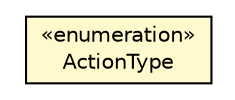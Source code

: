 #!/usr/local/bin/dot
#
# Class diagram 
# Generated by UMLGraph version R5_6-24-gf6e263 (http://www.umlgraph.org/)
#

digraph G {
	edge [fontname="Helvetica",fontsize=10,labelfontname="Helvetica",labelfontsize=10];
	node [fontname="Helvetica",fontsize=10,shape=plaintext];
	nodesep=0.25;
	ranksep=0.5;
	rankdir=LR;
	// com.gwtplatform.carstore.client.application.event.ChangeActionBarEvent.ActionType
	c129177 [label=<<table title="com.gwtplatform.carstore.client.application.event.ChangeActionBarEvent.ActionType" border="0" cellborder="1" cellspacing="0" cellpadding="2" port="p" bgcolor="lemonChiffon" href="./ChangeActionBarEvent.ActionType.html">
		<tr><td><table border="0" cellspacing="0" cellpadding="1">
<tr><td align="center" balign="center"> &#171;enumeration&#187; </td></tr>
<tr><td align="center" balign="center"> ActionType </td></tr>
		</table></td></tr>
		</table>>, URL="./ChangeActionBarEvent.ActionType.html", fontname="Helvetica", fontcolor="black", fontsize=10.0];
}

